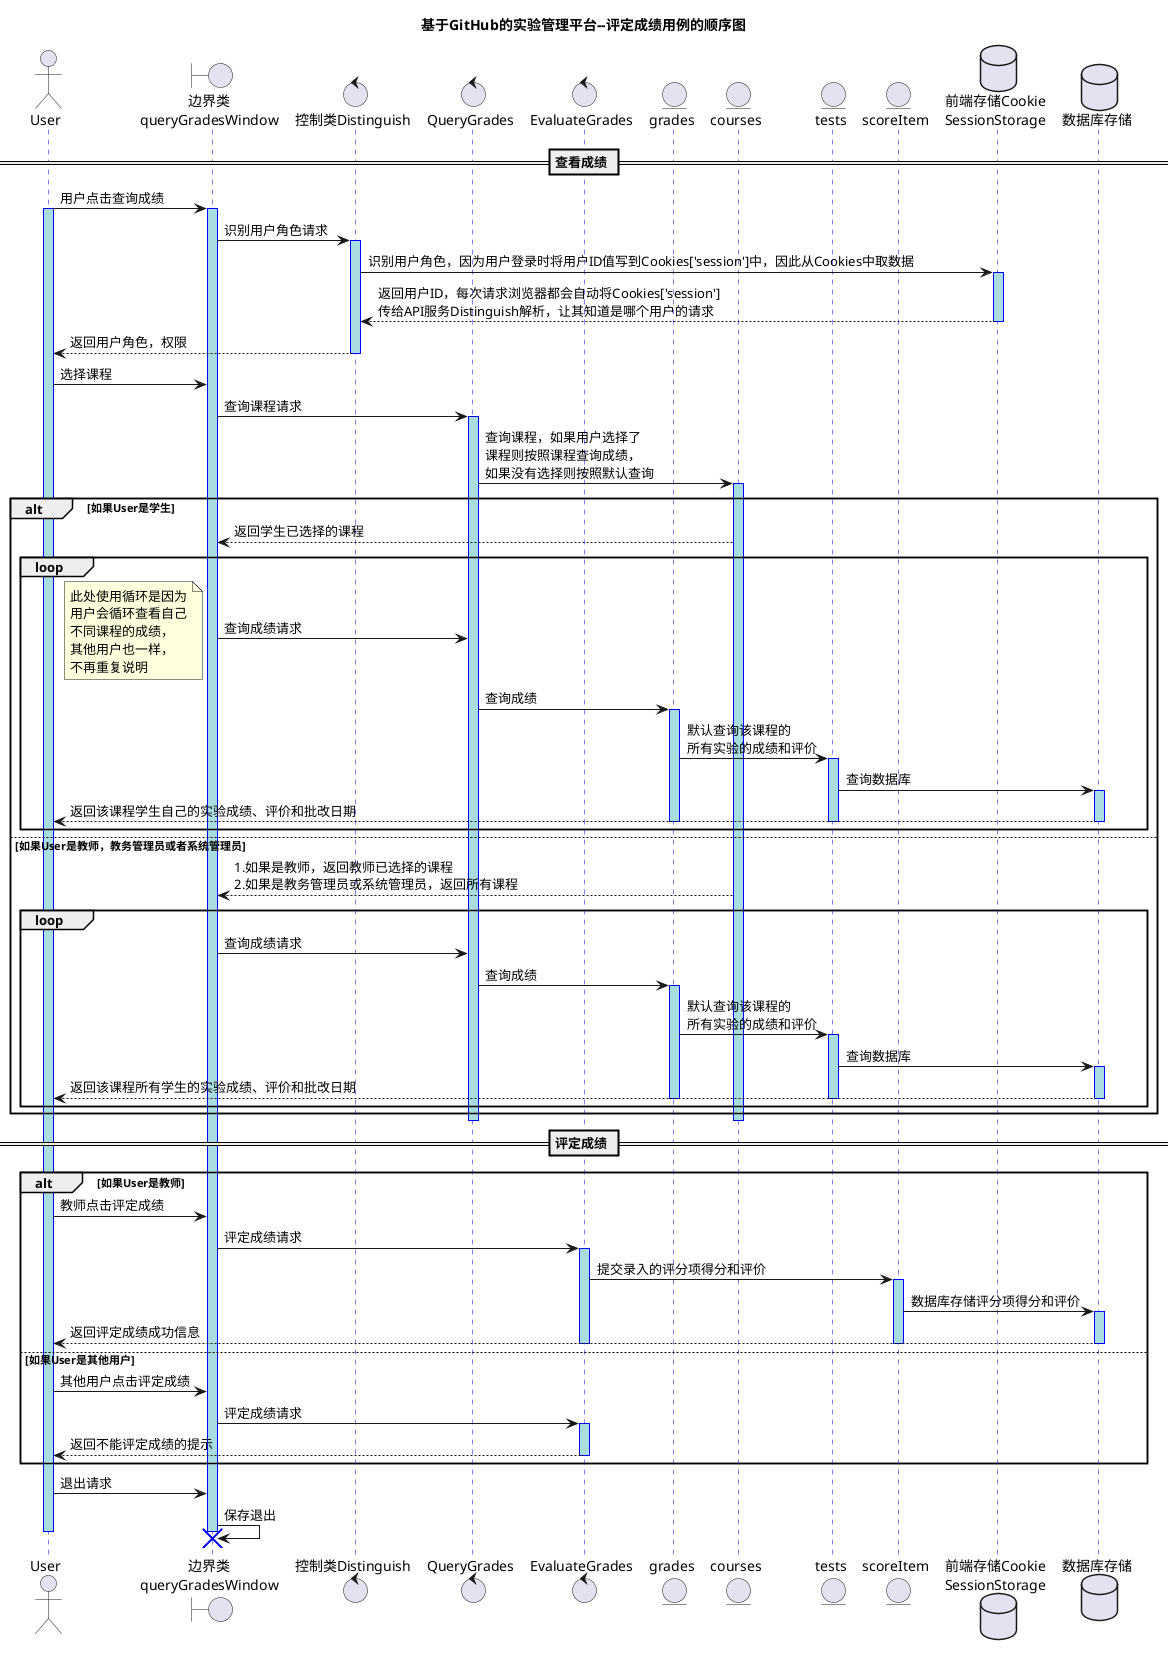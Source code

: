 @startuml
title 基于GitHub的实验管理平台--评定成绩用例的顺序图
actor User as U
boundary "边界类\nqueryGradesWindow" as Q
control 控制类Distinguish as D
control QueryGrades as QG
control EvaluateGrades as EG
entity grades as G
entity courses as C
entity tests
entity scoreItem as SI
database "前端存储Cookie\nSessionStorage" as CS
database 数据库存储 as SH

== 查看成绩 ==
U -> Q: 用户点击查询成绩
activate U
activate Q
Q -> D: 识别用户角色请求
activate D
D -> CS: 识别用户角色，因为用户登录时将用户ID值写到Cookies['session']中，因此从Cookies中取数据
activate CS
CS --> D:返回用户ID，每次请求浏览器都会自动将Cookies['session']\n传给API服务Distinguish解析，让其知道是哪个用户的请求
deactivate CS
D --> U:返回用户角色，权限
deactivate D
U -> Q:选择课程
Q -> QG:查询课程请求
activate QG
QG -> C:查询课程，如果用户选择了\n课程则按照课程查询成绩，\n如果没有选择则按照默认查询
activate C

alt 如果User是学生
    C --> Q:返回学生已选择的课程
    loop
        Q -> QG: 查询成绩请求
    note left:此处使用循环是因为\n用户会循环查看自己\n不同课程的成绩，\n其他用户也一样，\n不再重复说明
        QG -> G: 查询成绩
        activate G
        G -> tests: 默认查询该课程的\n所有实验的成绩和评价
        activate tests
        tests -> SH: 查询数据库
        activate SH
        SH --> U: 返回该课程学生自己的实验成绩、评价和批改日期
        deactivate SH
        deactivate tests
        deactivate G
    end
else 如果User是教师，教务管理员或者系统管理员
    C --> Q:1.如果是教师，返回教师已选择的课程\n2.如果是教务管理员或系统管理员，返回所有课程
    loop
        Q -> QG: 查询成绩请求
        QG -> G: 查询成绩
        activate G
        G -> tests: 默认查询该课程的\n所有实验的成绩和评价
        activate tests
        tests -> SH: 查询数据库
        activate SH
        SH --> U: 返回该课程所有学生的实验成绩、评价和批改日期
        deactivate SH
        deactivate tests
        deactivate G
    end
end
deactivate QG
deactivate C

== 评定成绩 ==
alt 如果User是教师
    U -> Q: 教师点击评定成绩
    Q -> EG: 评定成绩请求
    activate EG
    EG -> SI: 提交录入的评分项得分和评价
    activate SI
    SI -> SH: 数据库存储评分项得分和评价
    activate SH
    SH --> U: 返回评定成绩成功信息
    deactivate SH
    deactivate SI
    deactivate EG

else 如果User是其他用户
    U -> Q: 其他用户点击评定成绩
    Q -> EG: 评定成绩请求
    activate EG
    EG --> U: 返回不能评定成绩的提示
    deactivate EG

end
U -> Q: 退出请求
Q -> Q: 保存退出
deactivate U
destroy Q

skinparam sequence {
	ArrowColor DeepSkyBlue
	ActorBorderColor DeepSkyBlue
	LifeLineBorderColor blue
	LifeLineBackgroundColor #A9DCDF

	ParticipantBorderColor DeepSkyBlue
	ParticipantBackgroundColor DodgerBlue
	ParticipantFontName Impact
	ParticipantFontSize 17
	ParticipantFontColor #A9DCDF

	ActorBackgroundColor aqua
	ActorFontSize 17
	ActorFontName Aapex
}

@enduml